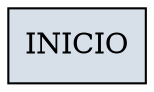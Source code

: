 digraph G {

 node [fillcolor="#D7DFE8", shape=box, style="filled"]
edge[arrowhead="vee"];
{ node[label="INICIO"]"inicio";}

}

